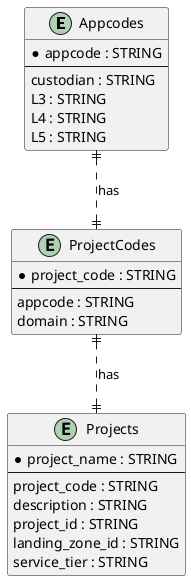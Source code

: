 @startuml schema

entity "Appcodes" as Appcodes {
  * appcode : STRING
  --
  custodian : STRING
  L3 : STRING
  L4 : STRING
  L5 : STRING
}

entity "ProjectCodes" as ProjectCodes {
  * project_code : STRING
  --
  appcode : STRING
  domain : STRING
}

entity "Projects" as Projects {
  * project_name : STRING
  --
  project_code : STRING
  description : STRING
  project_id : STRING
  landing_zone_id : STRING
  service_tier : STRING
}

Appcodes ||..|| ProjectCodes : has
ProjectCodes ||..|| Projects : has

@enduml